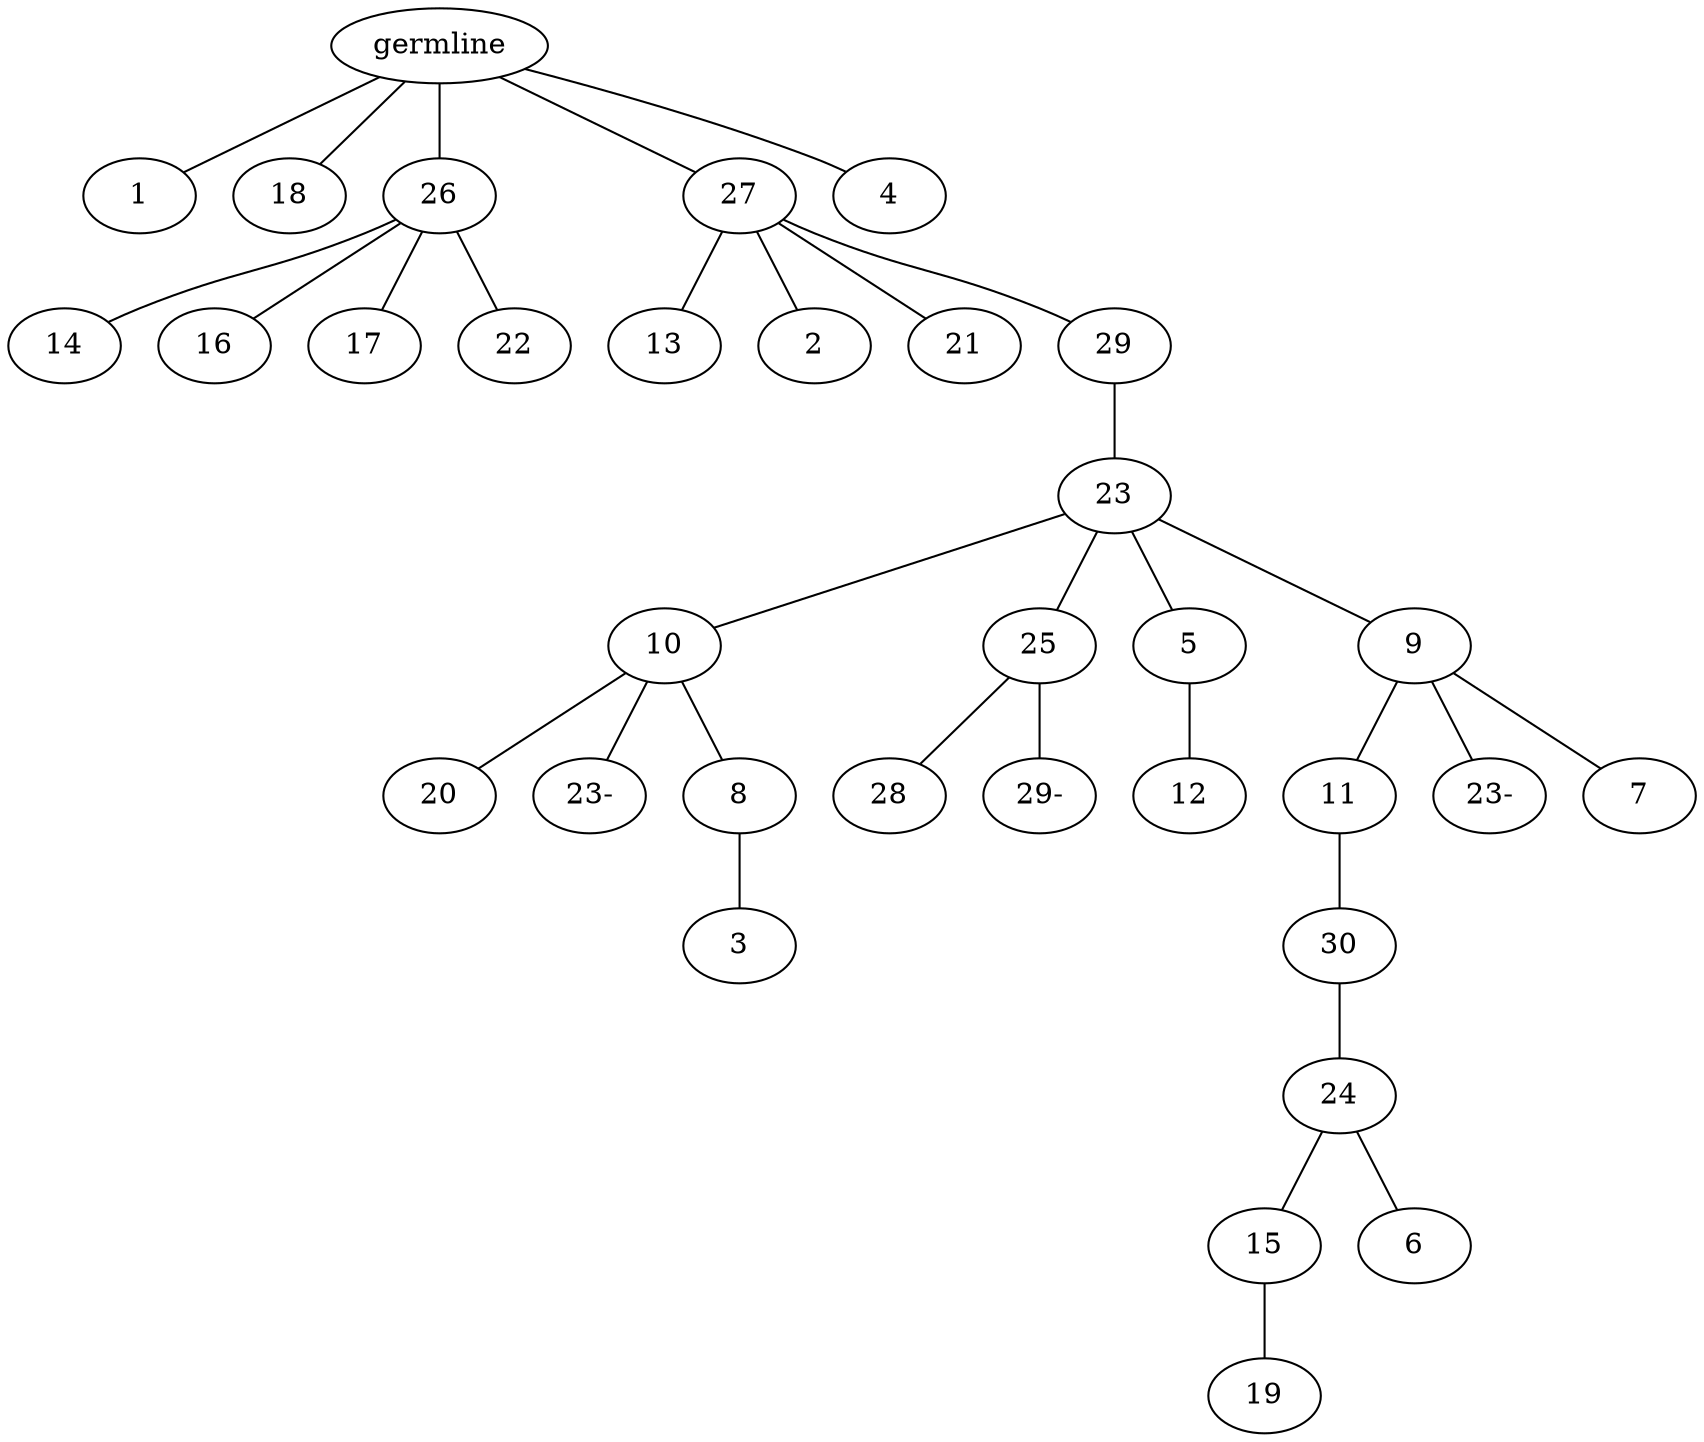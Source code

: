 graph tree {
    "140575209652176" [label="germline"];
    "140575213487296" [label="1"];
    "140575200046768" [label="18"];
    "140575201607440" [label="26"];
    "140575201605616" [label="14"];
    "140575201603888" [label="16"];
    "140575201605472" [label="17"];
    "140575201605664" [label="22"];
    "140575201605952" [label="27"];
    "140575201607104" [label="13"];
    "140575201607200" [label="2"];
    "140575201606432" [label="21"];
    "140575201604224" [label="29"];
    "140575201606096" [label="23"];
    "140575208664368" [label="10"];
    "140575208662400" [label="20"];
    "140575208663024" [label="23-"];
    "140575208664416" [label="8"];
    "140575208664128" [label="3"];
    "140575208662784" [label="25"];
    "140575202491024" [label="28"];
    "140575201454928" [label="29-"];
    "140575208662544" [label="5"];
    "140575201452480" [label="12"];
    "140575201454400" [label="9"];
    "140575201453920" [label="11"];
    "140575201455696" [label="30"];
    "140575201452768" [label="24"];
    "140575201452240" [label="15"];
    "140575201452288" [label="19"];
    "140575201454352" [label="6"];
    "140575201454160" [label="23-"];
    "140575209420304" [label="7"];
    "140575201607392" [label="4"];
    "140575209652176" -- "140575213487296";
    "140575209652176" -- "140575200046768";
    "140575209652176" -- "140575201607440";
    "140575209652176" -- "140575201605952";
    "140575209652176" -- "140575201607392";
    "140575201607440" -- "140575201605616";
    "140575201607440" -- "140575201603888";
    "140575201607440" -- "140575201605472";
    "140575201607440" -- "140575201605664";
    "140575201605952" -- "140575201607104";
    "140575201605952" -- "140575201607200";
    "140575201605952" -- "140575201606432";
    "140575201605952" -- "140575201604224";
    "140575201604224" -- "140575201606096";
    "140575201606096" -- "140575208664368";
    "140575201606096" -- "140575208662784";
    "140575201606096" -- "140575208662544";
    "140575201606096" -- "140575201454400";
    "140575208664368" -- "140575208662400";
    "140575208664368" -- "140575208663024";
    "140575208664368" -- "140575208664416";
    "140575208664416" -- "140575208664128";
    "140575208662784" -- "140575202491024";
    "140575208662784" -- "140575201454928";
    "140575208662544" -- "140575201452480";
    "140575201454400" -- "140575201453920";
    "140575201454400" -- "140575201454160";
    "140575201454400" -- "140575209420304";
    "140575201453920" -- "140575201455696";
    "140575201455696" -- "140575201452768";
    "140575201452768" -- "140575201452240";
    "140575201452768" -- "140575201454352";
    "140575201452240" -- "140575201452288";
}

